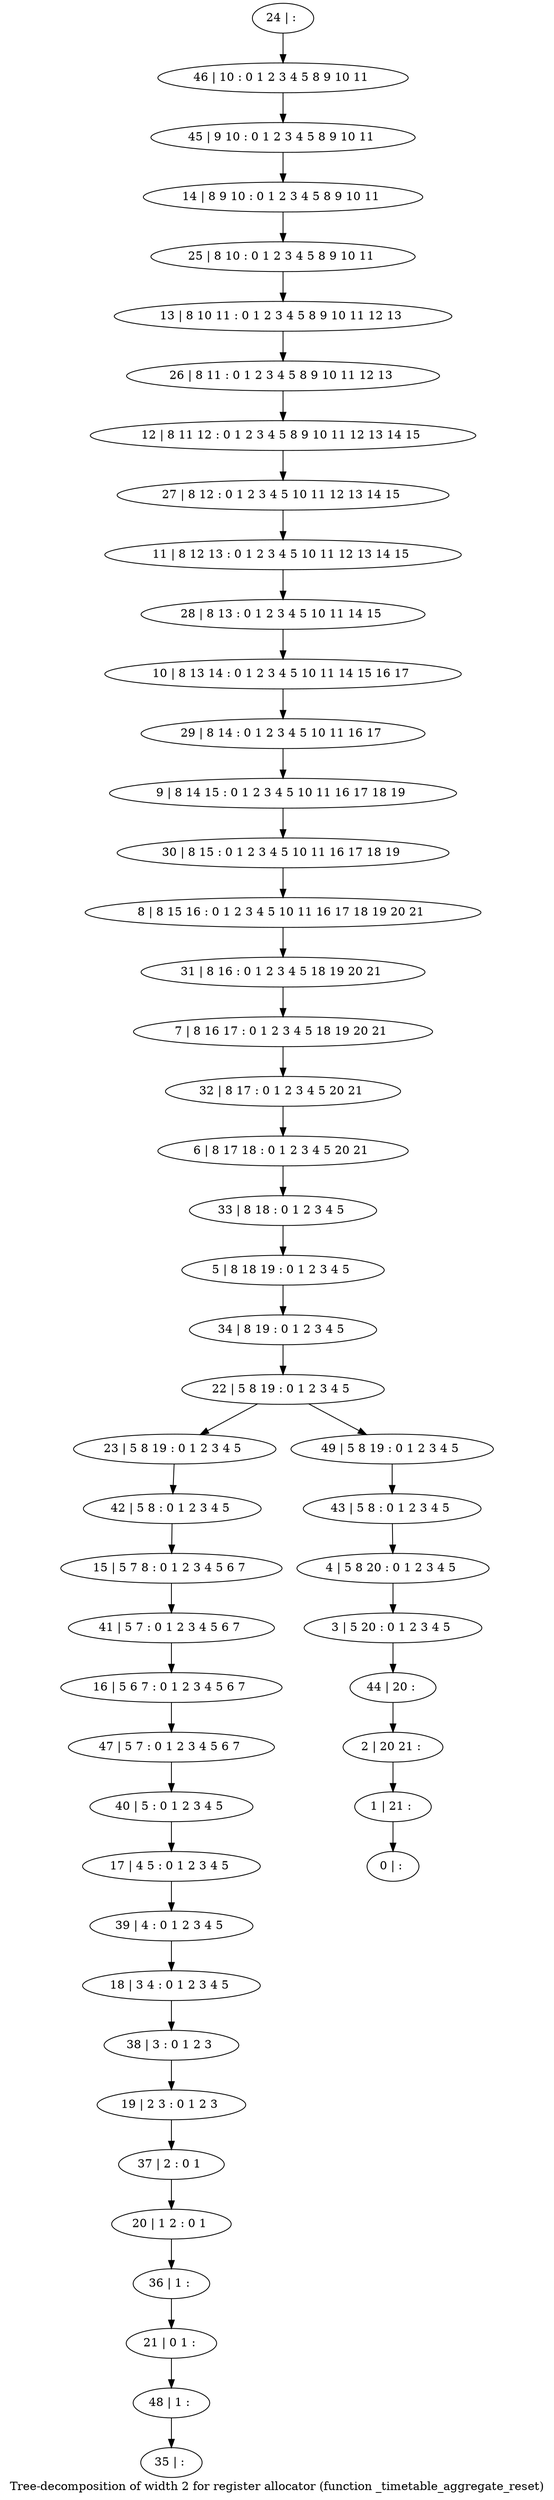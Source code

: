 digraph G {
graph [label="Tree-decomposition of width 2 for register allocator (function _timetable_aggregate_reset)"]
0[label="0 | : "];
1[label="1 | 21 : "];
2[label="2 | 20 21 : "];
3[label="3 | 5 20 : 0 1 2 3 4 5 "];
4[label="4 | 5 8 20 : 0 1 2 3 4 5 "];
5[label="5 | 8 18 19 : 0 1 2 3 4 5 "];
6[label="6 | 8 17 18 : 0 1 2 3 4 5 20 21 "];
7[label="7 | 8 16 17 : 0 1 2 3 4 5 18 19 20 21 "];
8[label="8 | 8 15 16 : 0 1 2 3 4 5 10 11 16 17 18 19 20 21 "];
9[label="9 | 8 14 15 : 0 1 2 3 4 5 10 11 16 17 18 19 "];
10[label="10 | 8 13 14 : 0 1 2 3 4 5 10 11 14 15 16 17 "];
11[label="11 | 8 12 13 : 0 1 2 3 4 5 10 11 12 13 14 15 "];
12[label="12 | 8 11 12 : 0 1 2 3 4 5 8 9 10 11 12 13 14 15 "];
13[label="13 | 8 10 11 : 0 1 2 3 4 5 8 9 10 11 12 13 "];
14[label="14 | 8 9 10 : 0 1 2 3 4 5 8 9 10 11 "];
15[label="15 | 5 7 8 : 0 1 2 3 4 5 6 7 "];
16[label="16 | 5 6 7 : 0 1 2 3 4 5 6 7 "];
17[label="17 | 4 5 : 0 1 2 3 4 5 "];
18[label="18 | 3 4 : 0 1 2 3 4 5 "];
19[label="19 | 2 3 : 0 1 2 3 "];
20[label="20 | 1 2 : 0 1 "];
21[label="21 | 0 1 : "];
22[label="22 | 5 8 19 : 0 1 2 3 4 5 "];
23[label="23 | 5 8 19 : 0 1 2 3 4 5 "];
24[label="24 | : "];
25[label="25 | 8 10 : 0 1 2 3 4 5 8 9 10 11 "];
26[label="26 | 8 11 : 0 1 2 3 4 5 8 9 10 11 12 13 "];
27[label="27 | 8 12 : 0 1 2 3 4 5 10 11 12 13 14 15 "];
28[label="28 | 8 13 : 0 1 2 3 4 5 10 11 14 15 "];
29[label="29 | 8 14 : 0 1 2 3 4 5 10 11 16 17 "];
30[label="30 | 8 15 : 0 1 2 3 4 5 10 11 16 17 18 19 "];
31[label="31 | 8 16 : 0 1 2 3 4 5 18 19 20 21 "];
32[label="32 | 8 17 : 0 1 2 3 4 5 20 21 "];
33[label="33 | 8 18 : 0 1 2 3 4 5 "];
34[label="34 | 8 19 : 0 1 2 3 4 5 "];
35[label="35 | : "];
36[label="36 | 1 : "];
37[label="37 | 2 : 0 1 "];
38[label="38 | 3 : 0 1 2 3 "];
39[label="39 | 4 : 0 1 2 3 4 5 "];
40[label="40 | 5 : 0 1 2 3 4 5 "];
41[label="41 | 5 7 : 0 1 2 3 4 5 6 7 "];
42[label="42 | 5 8 : 0 1 2 3 4 5 "];
43[label="43 | 5 8 : 0 1 2 3 4 5 "];
44[label="44 | 20 : "];
45[label="45 | 9 10 : 0 1 2 3 4 5 8 9 10 11 "];
46[label="46 | 10 : 0 1 2 3 4 5 8 9 10 11 "];
47[label="47 | 5 7 : 0 1 2 3 4 5 6 7 "];
48[label="48 | 1 : "];
49[label="49 | 5 8 19 : 0 1 2 3 4 5 "];
36->21 ;
20->36 ;
37->20 ;
19->37 ;
38->19 ;
18->38 ;
39->18 ;
17->39 ;
40->17 ;
41->16 ;
15->41 ;
42->15 ;
23->42 ;
47->40 ;
16->47 ;
48->35 ;
21->48 ;
24->46 ;
46->45 ;
45->14 ;
14->25 ;
25->13 ;
13->26 ;
26->12 ;
12->27 ;
27->11 ;
11->28 ;
28->10 ;
10->29 ;
29->9 ;
9->30 ;
30->8 ;
8->31 ;
31->7 ;
7->32 ;
32->6 ;
6->33 ;
33->5 ;
5->34 ;
34->22 ;
43->4 ;
4->3 ;
3->44 ;
44->2 ;
2->1 ;
1->0 ;
49->43 ;
22->23 ;
22->49 ;
}
